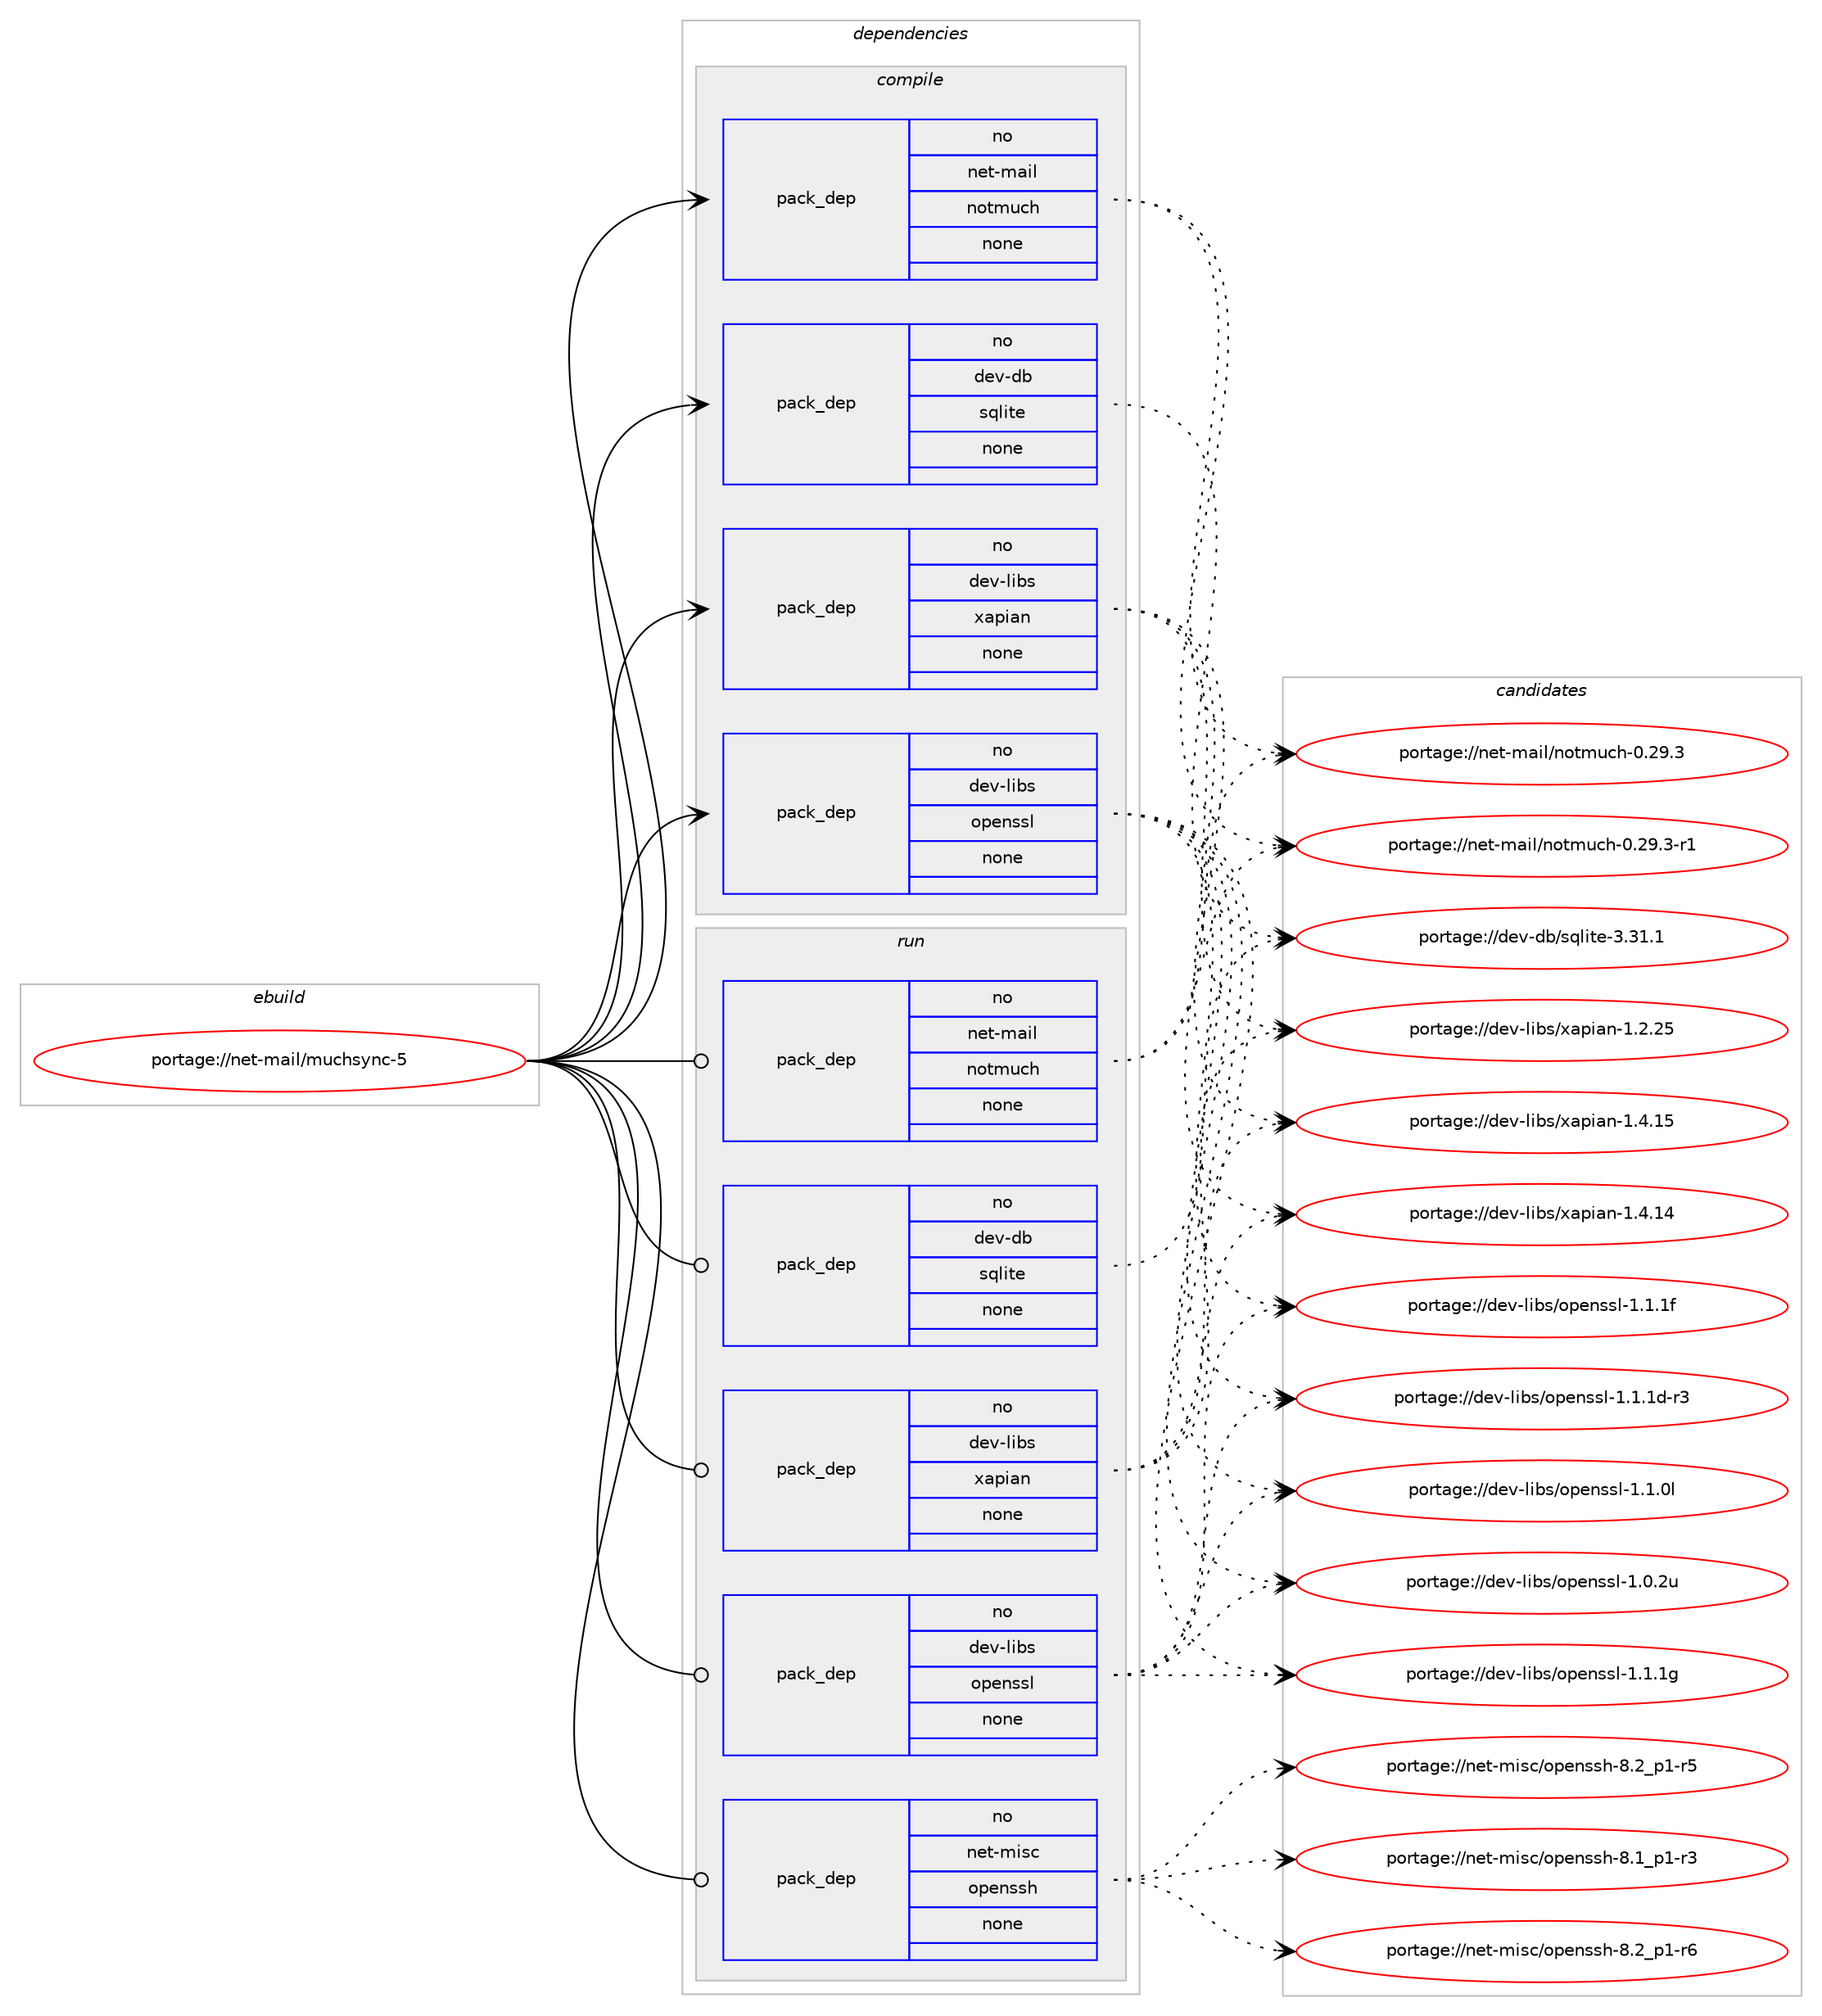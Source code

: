 digraph prolog {

# *************
# Graph options
# *************

newrank=true;
concentrate=true;
compound=true;
graph [rankdir=LR,fontname=Helvetica,fontsize=10,ranksep=1.5];#, ranksep=2.5, nodesep=0.2];
edge  [arrowhead=vee];
node  [fontname=Helvetica,fontsize=10];

# **********
# The ebuild
# **********

subgraph cluster_leftcol {
color=gray;
rank=same;
label=<<i>ebuild</i>>;
id [label="portage://net-mail/muchsync-5", color=red, width=4, href="../net-mail/muchsync-5.svg"];
}

# ****************
# The dependencies
# ****************

subgraph cluster_midcol {
color=gray;
label=<<i>dependencies</i>>;
subgraph cluster_compile {
fillcolor="#eeeeee";
style=filled;
label=<<i>compile</i>>;
subgraph pack6626 {
dependency7769 [label=<<TABLE BORDER="0" CELLBORDER="1" CELLSPACING="0" CELLPADDING="4" WIDTH="220"><TR><TD ROWSPAN="6" CELLPADDING="30">pack_dep</TD></TR><TR><TD WIDTH="110">no</TD></TR><TR><TD>dev-db</TD></TR><TR><TD>sqlite</TD></TR><TR><TD>none</TD></TR><TR><TD></TD></TR></TABLE>>, shape=none, color=blue];
}
id:e -> dependency7769:w [weight=20,style="solid",arrowhead="vee"];
subgraph pack6627 {
dependency7770 [label=<<TABLE BORDER="0" CELLBORDER="1" CELLSPACING="0" CELLPADDING="4" WIDTH="220"><TR><TD ROWSPAN="6" CELLPADDING="30">pack_dep</TD></TR><TR><TD WIDTH="110">no</TD></TR><TR><TD>dev-libs</TD></TR><TR><TD>openssl</TD></TR><TR><TD>none</TD></TR><TR><TD></TD></TR></TABLE>>, shape=none, color=blue];
}
id:e -> dependency7770:w [weight=20,style="solid",arrowhead="vee"];
subgraph pack6628 {
dependency7771 [label=<<TABLE BORDER="0" CELLBORDER="1" CELLSPACING="0" CELLPADDING="4" WIDTH="220"><TR><TD ROWSPAN="6" CELLPADDING="30">pack_dep</TD></TR><TR><TD WIDTH="110">no</TD></TR><TR><TD>dev-libs</TD></TR><TR><TD>xapian</TD></TR><TR><TD>none</TD></TR><TR><TD></TD></TR></TABLE>>, shape=none, color=blue];
}
id:e -> dependency7771:w [weight=20,style="solid",arrowhead="vee"];
subgraph pack6629 {
dependency7772 [label=<<TABLE BORDER="0" CELLBORDER="1" CELLSPACING="0" CELLPADDING="4" WIDTH="220"><TR><TD ROWSPAN="6" CELLPADDING="30">pack_dep</TD></TR><TR><TD WIDTH="110">no</TD></TR><TR><TD>net-mail</TD></TR><TR><TD>notmuch</TD></TR><TR><TD>none</TD></TR><TR><TD></TD></TR></TABLE>>, shape=none, color=blue];
}
id:e -> dependency7772:w [weight=20,style="solid",arrowhead="vee"];
}
subgraph cluster_compileandrun {
fillcolor="#eeeeee";
style=filled;
label=<<i>compile and run</i>>;
}
subgraph cluster_run {
fillcolor="#eeeeee";
style=filled;
label=<<i>run</i>>;
subgraph pack6630 {
dependency7773 [label=<<TABLE BORDER="0" CELLBORDER="1" CELLSPACING="0" CELLPADDING="4" WIDTH="220"><TR><TD ROWSPAN="6" CELLPADDING="30">pack_dep</TD></TR><TR><TD WIDTH="110">no</TD></TR><TR><TD>dev-db</TD></TR><TR><TD>sqlite</TD></TR><TR><TD>none</TD></TR><TR><TD></TD></TR></TABLE>>, shape=none, color=blue];
}
id:e -> dependency7773:w [weight=20,style="solid",arrowhead="odot"];
subgraph pack6631 {
dependency7774 [label=<<TABLE BORDER="0" CELLBORDER="1" CELLSPACING="0" CELLPADDING="4" WIDTH="220"><TR><TD ROWSPAN="6" CELLPADDING="30">pack_dep</TD></TR><TR><TD WIDTH="110">no</TD></TR><TR><TD>dev-libs</TD></TR><TR><TD>openssl</TD></TR><TR><TD>none</TD></TR><TR><TD></TD></TR></TABLE>>, shape=none, color=blue];
}
id:e -> dependency7774:w [weight=20,style="solid",arrowhead="odot"];
subgraph pack6632 {
dependency7775 [label=<<TABLE BORDER="0" CELLBORDER="1" CELLSPACING="0" CELLPADDING="4" WIDTH="220"><TR><TD ROWSPAN="6" CELLPADDING="30">pack_dep</TD></TR><TR><TD WIDTH="110">no</TD></TR><TR><TD>dev-libs</TD></TR><TR><TD>xapian</TD></TR><TR><TD>none</TD></TR><TR><TD></TD></TR></TABLE>>, shape=none, color=blue];
}
id:e -> dependency7775:w [weight=20,style="solid",arrowhead="odot"];
subgraph pack6633 {
dependency7776 [label=<<TABLE BORDER="0" CELLBORDER="1" CELLSPACING="0" CELLPADDING="4" WIDTH="220"><TR><TD ROWSPAN="6" CELLPADDING="30">pack_dep</TD></TR><TR><TD WIDTH="110">no</TD></TR><TR><TD>net-mail</TD></TR><TR><TD>notmuch</TD></TR><TR><TD>none</TD></TR><TR><TD></TD></TR></TABLE>>, shape=none, color=blue];
}
id:e -> dependency7776:w [weight=20,style="solid",arrowhead="odot"];
subgraph pack6634 {
dependency7777 [label=<<TABLE BORDER="0" CELLBORDER="1" CELLSPACING="0" CELLPADDING="4" WIDTH="220"><TR><TD ROWSPAN="6" CELLPADDING="30">pack_dep</TD></TR><TR><TD WIDTH="110">no</TD></TR><TR><TD>net-misc</TD></TR><TR><TD>openssh</TD></TR><TR><TD>none</TD></TR><TR><TD></TD></TR></TABLE>>, shape=none, color=blue];
}
id:e -> dependency7777:w [weight=20,style="solid",arrowhead="odot"];
}
}

# **************
# The candidates
# **************

subgraph cluster_choices {
rank=same;
color=gray;
label=<<i>candidates</i>>;

subgraph choice6626 {
color=black;
nodesep=1;
choice10010111845100984711511310810511610145514651494649 [label="portage://dev-db/sqlite-3.31.1", color=red, width=4,href="../dev-db/sqlite-3.31.1.svg"];
dependency7769:e -> choice10010111845100984711511310810511610145514651494649:w [style=dotted,weight="100"];
}
subgraph choice6627 {
color=black;
nodesep=1;
choice100101118451081059811547111112101110115115108454946494649103 [label="portage://dev-libs/openssl-1.1.1g", color=red, width=4,href="../dev-libs/openssl-1.1.1g.svg"];
choice100101118451081059811547111112101110115115108454946494649102 [label="portage://dev-libs/openssl-1.1.1f", color=red, width=4,href="../dev-libs/openssl-1.1.1f.svg"];
choice1001011184510810598115471111121011101151151084549464946491004511451 [label="portage://dev-libs/openssl-1.1.1d-r3", color=red, width=4,href="../dev-libs/openssl-1.1.1d-r3.svg"];
choice100101118451081059811547111112101110115115108454946494648108 [label="portage://dev-libs/openssl-1.1.0l", color=red, width=4,href="../dev-libs/openssl-1.1.0l.svg"];
choice100101118451081059811547111112101110115115108454946484650117 [label="portage://dev-libs/openssl-1.0.2u", color=red, width=4,href="../dev-libs/openssl-1.0.2u.svg"];
dependency7770:e -> choice100101118451081059811547111112101110115115108454946494649103:w [style=dotted,weight="100"];
dependency7770:e -> choice100101118451081059811547111112101110115115108454946494649102:w [style=dotted,weight="100"];
dependency7770:e -> choice1001011184510810598115471111121011101151151084549464946491004511451:w [style=dotted,weight="100"];
dependency7770:e -> choice100101118451081059811547111112101110115115108454946494648108:w [style=dotted,weight="100"];
dependency7770:e -> choice100101118451081059811547111112101110115115108454946484650117:w [style=dotted,weight="100"];
}
subgraph choice6628 {
color=black;
nodesep=1;
choice100101118451081059811547120971121059711045494652464953 [label="portage://dev-libs/xapian-1.4.15", color=red, width=4,href="../dev-libs/xapian-1.4.15.svg"];
choice100101118451081059811547120971121059711045494652464952 [label="portage://dev-libs/xapian-1.4.14", color=red, width=4,href="../dev-libs/xapian-1.4.14.svg"];
choice100101118451081059811547120971121059711045494650465053 [label="portage://dev-libs/xapian-1.2.25", color=red, width=4,href="../dev-libs/xapian-1.2.25.svg"];
dependency7771:e -> choice100101118451081059811547120971121059711045494652464953:w [style=dotted,weight="100"];
dependency7771:e -> choice100101118451081059811547120971121059711045494652464952:w [style=dotted,weight="100"];
dependency7771:e -> choice100101118451081059811547120971121059711045494650465053:w [style=dotted,weight="100"];
}
subgraph choice6629 {
color=black;
nodesep=1;
choice11010111645109971051084711011111610911799104454846505746514511449 [label="portage://net-mail/notmuch-0.29.3-r1", color=red, width=4,href="../net-mail/notmuch-0.29.3-r1.svg"];
choice1101011164510997105108471101111161091179910445484650574651 [label="portage://net-mail/notmuch-0.29.3", color=red, width=4,href="../net-mail/notmuch-0.29.3.svg"];
dependency7772:e -> choice11010111645109971051084711011111610911799104454846505746514511449:w [style=dotted,weight="100"];
dependency7772:e -> choice1101011164510997105108471101111161091179910445484650574651:w [style=dotted,weight="100"];
}
subgraph choice6630 {
color=black;
nodesep=1;
choice10010111845100984711511310810511610145514651494649 [label="portage://dev-db/sqlite-3.31.1", color=red, width=4,href="../dev-db/sqlite-3.31.1.svg"];
dependency7773:e -> choice10010111845100984711511310810511610145514651494649:w [style=dotted,weight="100"];
}
subgraph choice6631 {
color=black;
nodesep=1;
choice100101118451081059811547111112101110115115108454946494649103 [label="portage://dev-libs/openssl-1.1.1g", color=red, width=4,href="../dev-libs/openssl-1.1.1g.svg"];
choice100101118451081059811547111112101110115115108454946494649102 [label="portage://dev-libs/openssl-1.1.1f", color=red, width=4,href="../dev-libs/openssl-1.1.1f.svg"];
choice1001011184510810598115471111121011101151151084549464946491004511451 [label="portage://dev-libs/openssl-1.1.1d-r3", color=red, width=4,href="../dev-libs/openssl-1.1.1d-r3.svg"];
choice100101118451081059811547111112101110115115108454946494648108 [label="portage://dev-libs/openssl-1.1.0l", color=red, width=4,href="../dev-libs/openssl-1.1.0l.svg"];
choice100101118451081059811547111112101110115115108454946484650117 [label="portage://dev-libs/openssl-1.0.2u", color=red, width=4,href="../dev-libs/openssl-1.0.2u.svg"];
dependency7774:e -> choice100101118451081059811547111112101110115115108454946494649103:w [style=dotted,weight="100"];
dependency7774:e -> choice100101118451081059811547111112101110115115108454946494649102:w [style=dotted,weight="100"];
dependency7774:e -> choice1001011184510810598115471111121011101151151084549464946491004511451:w [style=dotted,weight="100"];
dependency7774:e -> choice100101118451081059811547111112101110115115108454946494648108:w [style=dotted,weight="100"];
dependency7774:e -> choice100101118451081059811547111112101110115115108454946484650117:w [style=dotted,weight="100"];
}
subgraph choice6632 {
color=black;
nodesep=1;
choice100101118451081059811547120971121059711045494652464953 [label="portage://dev-libs/xapian-1.4.15", color=red, width=4,href="../dev-libs/xapian-1.4.15.svg"];
choice100101118451081059811547120971121059711045494652464952 [label="portage://dev-libs/xapian-1.4.14", color=red, width=4,href="../dev-libs/xapian-1.4.14.svg"];
choice100101118451081059811547120971121059711045494650465053 [label="portage://dev-libs/xapian-1.2.25", color=red, width=4,href="../dev-libs/xapian-1.2.25.svg"];
dependency7775:e -> choice100101118451081059811547120971121059711045494652464953:w [style=dotted,weight="100"];
dependency7775:e -> choice100101118451081059811547120971121059711045494652464952:w [style=dotted,weight="100"];
dependency7775:e -> choice100101118451081059811547120971121059711045494650465053:w [style=dotted,weight="100"];
}
subgraph choice6633 {
color=black;
nodesep=1;
choice11010111645109971051084711011111610911799104454846505746514511449 [label="portage://net-mail/notmuch-0.29.3-r1", color=red, width=4,href="../net-mail/notmuch-0.29.3-r1.svg"];
choice1101011164510997105108471101111161091179910445484650574651 [label="portage://net-mail/notmuch-0.29.3", color=red, width=4,href="../net-mail/notmuch-0.29.3.svg"];
dependency7776:e -> choice11010111645109971051084711011111610911799104454846505746514511449:w [style=dotted,weight="100"];
dependency7776:e -> choice1101011164510997105108471101111161091179910445484650574651:w [style=dotted,weight="100"];
}
subgraph choice6634 {
color=black;
nodesep=1;
choice1101011164510910511599471111121011101151151044556465095112494511454 [label="portage://net-misc/openssh-8.2_p1-r6", color=red, width=4,href="../net-misc/openssh-8.2_p1-r6.svg"];
choice1101011164510910511599471111121011101151151044556465095112494511453 [label="portage://net-misc/openssh-8.2_p1-r5", color=red, width=4,href="../net-misc/openssh-8.2_p1-r5.svg"];
choice1101011164510910511599471111121011101151151044556464995112494511451 [label="portage://net-misc/openssh-8.1_p1-r3", color=red, width=4,href="../net-misc/openssh-8.1_p1-r3.svg"];
dependency7777:e -> choice1101011164510910511599471111121011101151151044556465095112494511454:w [style=dotted,weight="100"];
dependency7777:e -> choice1101011164510910511599471111121011101151151044556465095112494511453:w [style=dotted,weight="100"];
dependency7777:e -> choice1101011164510910511599471111121011101151151044556464995112494511451:w [style=dotted,weight="100"];
}
}

}
